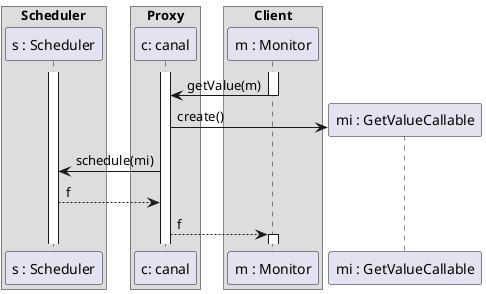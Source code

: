 @startuml
box "Scheduler"
participant "s : Scheduler" as s
end box
box "Proxy"
    participant "c: canal" as c
end box
box "Client"
    participant "m : Monitor" as m
end box

activate m
activate c
activate s
m -> c: getValue(m)
deactivate m
create "mi : GetValueCallable" as mi
c -> mi: create()
c -> s: schedule(mi)
s --> c: f
c --> m: f
activate m
@enduml